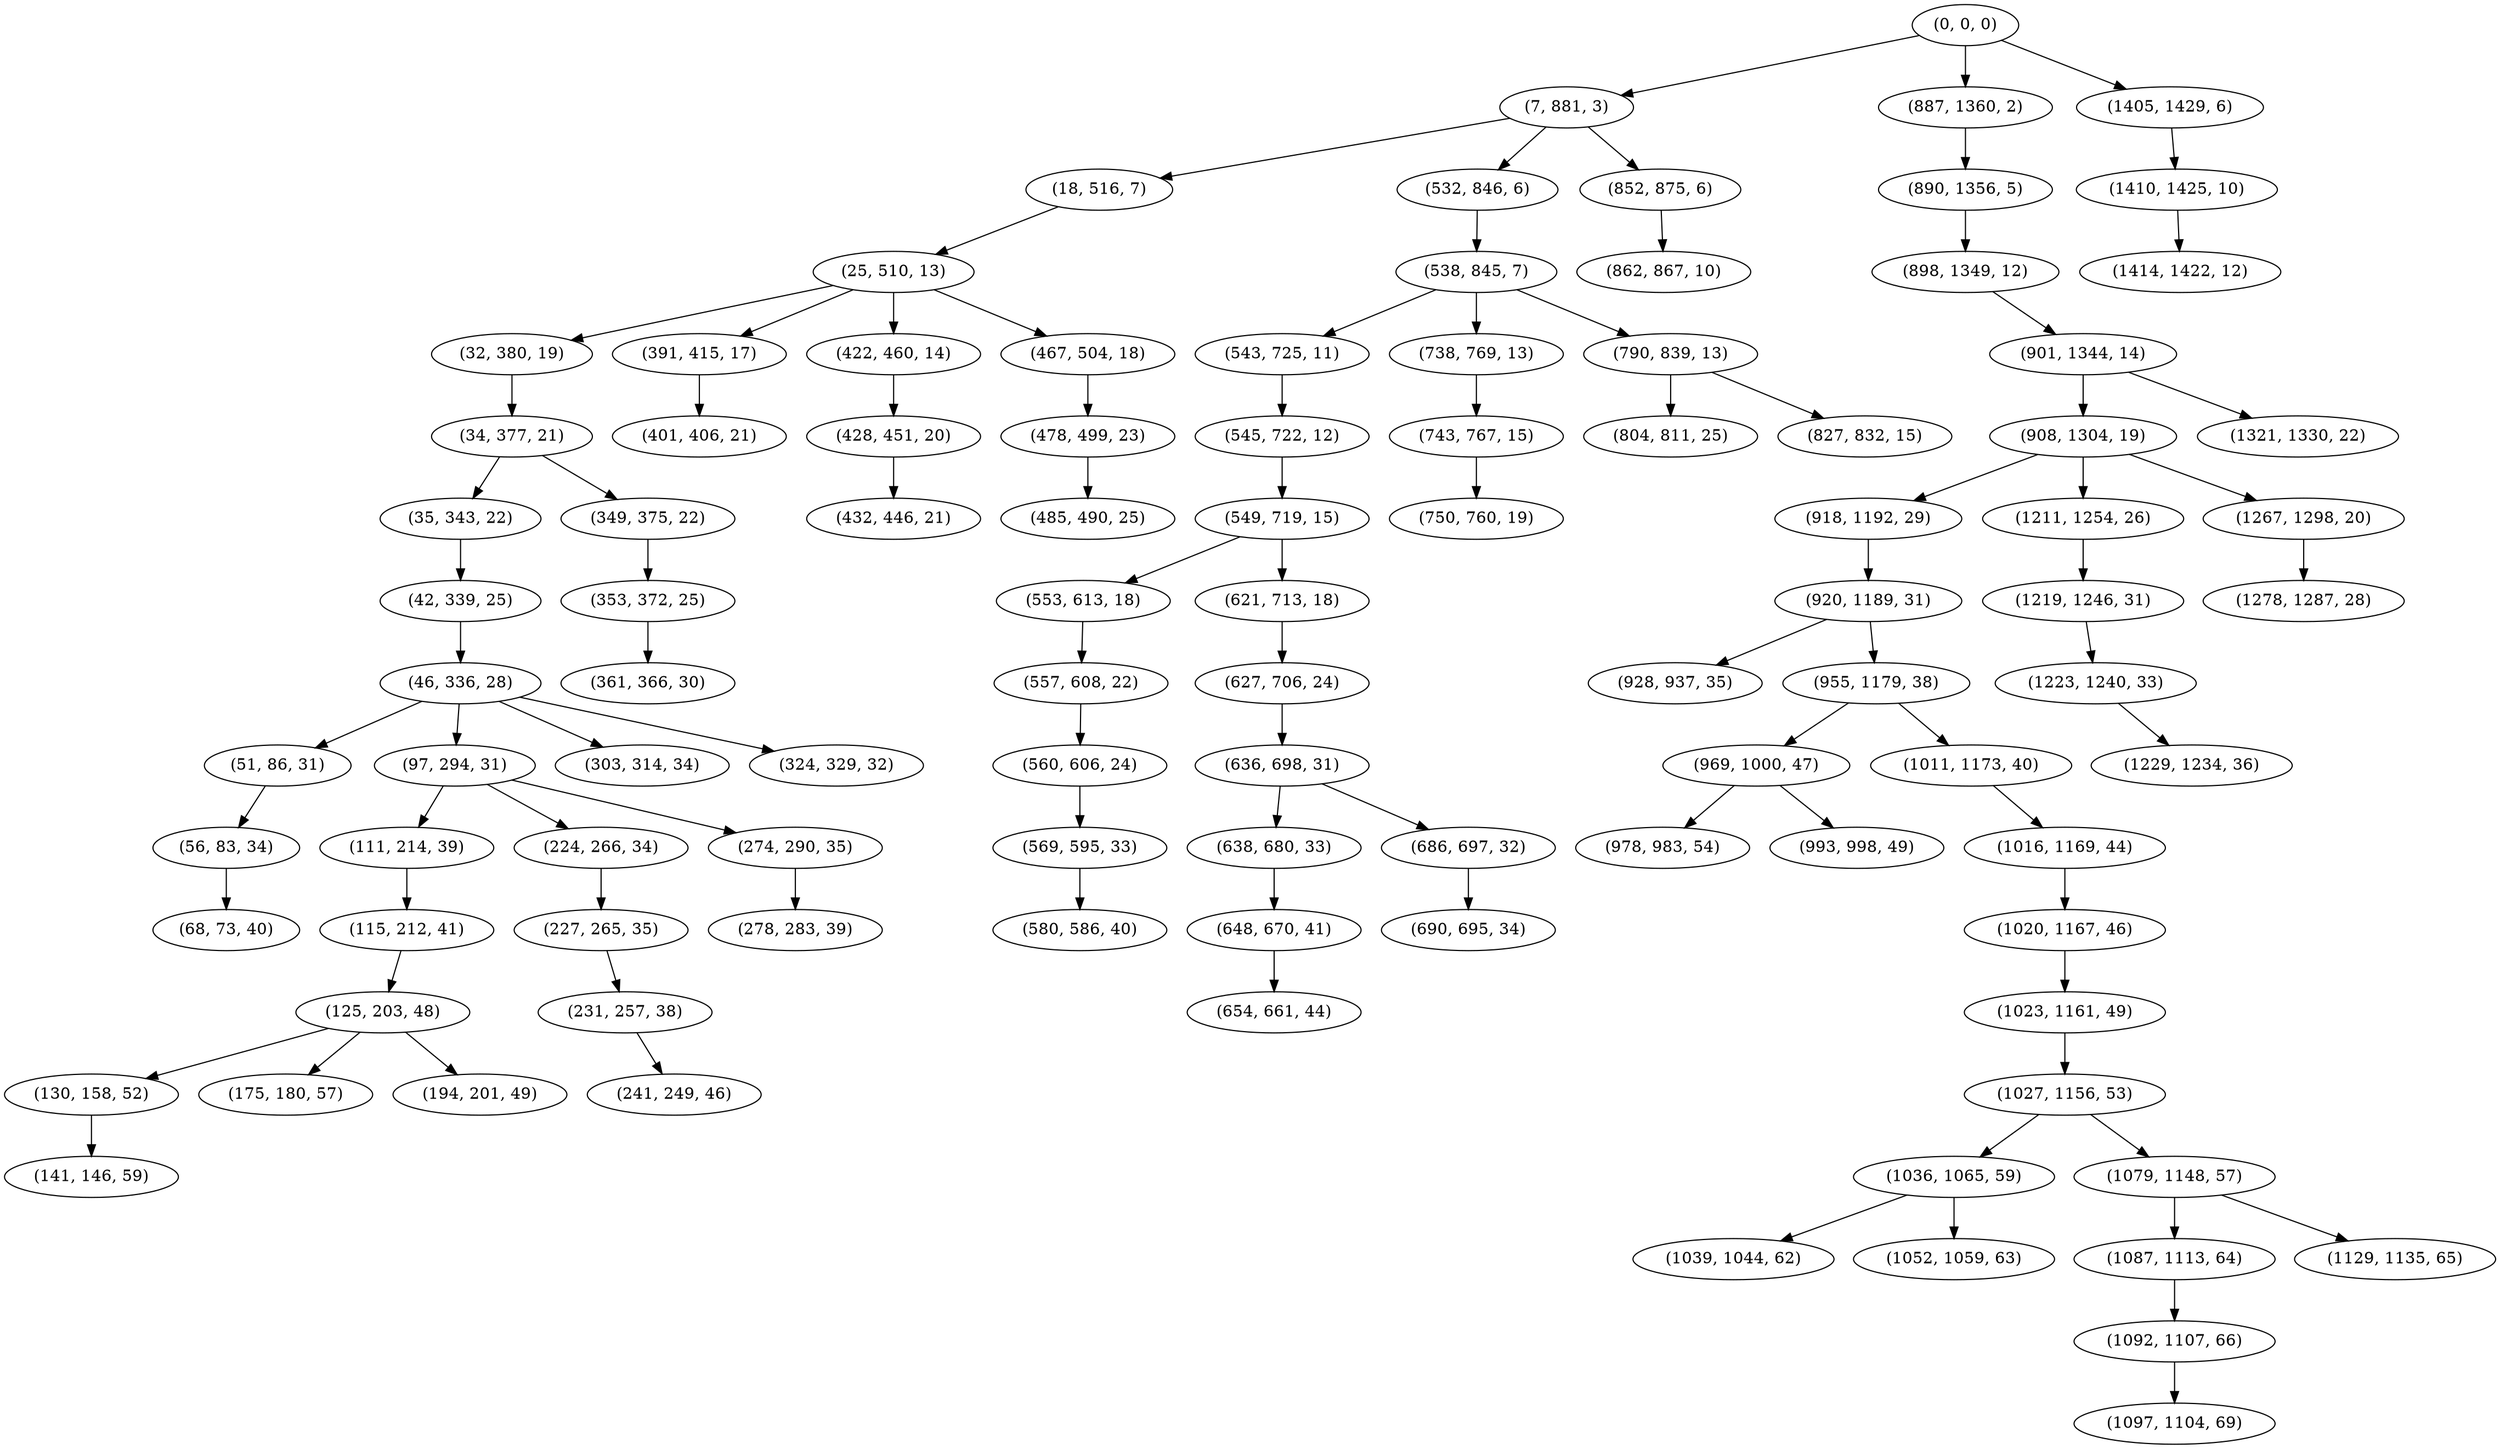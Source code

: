 digraph tree {
    "(0, 0, 0)";
    "(7, 881, 3)";
    "(18, 516, 7)";
    "(25, 510, 13)";
    "(32, 380, 19)";
    "(34, 377, 21)";
    "(35, 343, 22)";
    "(42, 339, 25)";
    "(46, 336, 28)";
    "(51, 86, 31)";
    "(56, 83, 34)";
    "(68, 73, 40)";
    "(97, 294, 31)";
    "(111, 214, 39)";
    "(115, 212, 41)";
    "(125, 203, 48)";
    "(130, 158, 52)";
    "(141, 146, 59)";
    "(175, 180, 57)";
    "(194, 201, 49)";
    "(224, 266, 34)";
    "(227, 265, 35)";
    "(231, 257, 38)";
    "(241, 249, 46)";
    "(274, 290, 35)";
    "(278, 283, 39)";
    "(303, 314, 34)";
    "(324, 329, 32)";
    "(349, 375, 22)";
    "(353, 372, 25)";
    "(361, 366, 30)";
    "(391, 415, 17)";
    "(401, 406, 21)";
    "(422, 460, 14)";
    "(428, 451, 20)";
    "(432, 446, 21)";
    "(467, 504, 18)";
    "(478, 499, 23)";
    "(485, 490, 25)";
    "(532, 846, 6)";
    "(538, 845, 7)";
    "(543, 725, 11)";
    "(545, 722, 12)";
    "(549, 719, 15)";
    "(553, 613, 18)";
    "(557, 608, 22)";
    "(560, 606, 24)";
    "(569, 595, 33)";
    "(580, 586, 40)";
    "(621, 713, 18)";
    "(627, 706, 24)";
    "(636, 698, 31)";
    "(638, 680, 33)";
    "(648, 670, 41)";
    "(654, 661, 44)";
    "(686, 697, 32)";
    "(690, 695, 34)";
    "(738, 769, 13)";
    "(743, 767, 15)";
    "(750, 760, 19)";
    "(790, 839, 13)";
    "(804, 811, 25)";
    "(827, 832, 15)";
    "(852, 875, 6)";
    "(862, 867, 10)";
    "(887, 1360, 2)";
    "(890, 1356, 5)";
    "(898, 1349, 12)";
    "(901, 1344, 14)";
    "(908, 1304, 19)";
    "(918, 1192, 29)";
    "(920, 1189, 31)";
    "(928, 937, 35)";
    "(955, 1179, 38)";
    "(969, 1000, 47)";
    "(978, 983, 54)";
    "(993, 998, 49)";
    "(1011, 1173, 40)";
    "(1016, 1169, 44)";
    "(1020, 1167, 46)";
    "(1023, 1161, 49)";
    "(1027, 1156, 53)";
    "(1036, 1065, 59)";
    "(1039, 1044, 62)";
    "(1052, 1059, 63)";
    "(1079, 1148, 57)";
    "(1087, 1113, 64)";
    "(1092, 1107, 66)";
    "(1097, 1104, 69)";
    "(1129, 1135, 65)";
    "(1211, 1254, 26)";
    "(1219, 1246, 31)";
    "(1223, 1240, 33)";
    "(1229, 1234, 36)";
    "(1267, 1298, 20)";
    "(1278, 1287, 28)";
    "(1321, 1330, 22)";
    "(1405, 1429, 6)";
    "(1410, 1425, 10)";
    "(1414, 1422, 12)";
    "(0, 0, 0)" -> "(7, 881, 3)";
    "(0, 0, 0)" -> "(887, 1360, 2)";
    "(0, 0, 0)" -> "(1405, 1429, 6)";
    "(7, 881, 3)" -> "(18, 516, 7)";
    "(7, 881, 3)" -> "(532, 846, 6)";
    "(7, 881, 3)" -> "(852, 875, 6)";
    "(18, 516, 7)" -> "(25, 510, 13)";
    "(25, 510, 13)" -> "(32, 380, 19)";
    "(25, 510, 13)" -> "(391, 415, 17)";
    "(25, 510, 13)" -> "(422, 460, 14)";
    "(25, 510, 13)" -> "(467, 504, 18)";
    "(32, 380, 19)" -> "(34, 377, 21)";
    "(34, 377, 21)" -> "(35, 343, 22)";
    "(34, 377, 21)" -> "(349, 375, 22)";
    "(35, 343, 22)" -> "(42, 339, 25)";
    "(42, 339, 25)" -> "(46, 336, 28)";
    "(46, 336, 28)" -> "(51, 86, 31)";
    "(46, 336, 28)" -> "(97, 294, 31)";
    "(46, 336, 28)" -> "(303, 314, 34)";
    "(46, 336, 28)" -> "(324, 329, 32)";
    "(51, 86, 31)" -> "(56, 83, 34)";
    "(56, 83, 34)" -> "(68, 73, 40)";
    "(97, 294, 31)" -> "(111, 214, 39)";
    "(97, 294, 31)" -> "(224, 266, 34)";
    "(97, 294, 31)" -> "(274, 290, 35)";
    "(111, 214, 39)" -> "(115, 212, 41)";
    "(115, 212, 41)" -> "(125, 203, 48)";
    "(125, 203, 48)" -> "(130, 158, 52)";
    "(125, 203, 48)" -> "(175, 180, 57)";
    "(125, 203, 48)" -> "(194, 201, 49)";
    "(130, 158, 52)" -> "(141, 146, 59)";
    "(224, 266, 34)" -> "(227, 265, 35)";
    "(227, 265, 35)" -> "(231, 257, 38)";
    "(231, 257, 38)" -> "(241, 249, 46)";
    "(274, 290, 35)" -> "(278, 283, 39)";
    "(349, 375, 22)" -> "(353, 372, 25)";
    "(353, 372, 25)" -> "(361, 366, 30)";
    "(391, 415, 17)" -> "(401, 406, 21)";
    "(422, 460, 14)" -> "(428, 451, 20)";
    "(428, 451, 20)" -> "(432, 446, 21)";
    "(467, 504, 18)" -> "(478, 499, 23)";
    "(478, 499, 23)" -> "(485, 490, 25)";
    "(532, 846, 6)" -> "(538, 845, 7)";
    "(538, 845, 7)" -> "(543, 725, 11)";
    "(538, 845, 7)" -> "(738, 769, 13)";
    "(538, 845, 7)" -> "(790, 839, 13)";
    "(543, 725, 11)" -> "(545, 722, 12)";
    "(545, 722, 12)" -> "(549, 719, 15)";
    "(549, 719, 15)" -> "(553, 613, 18)";
    "(549, 719, 15)" -> "(621, 713, 18)";
    "(553, 613, 18)" -> "(557, 608, 22)";
    "(557, 608, 22)" -> "(560, 606, 24)";
    "(560, 606, 24)" -> "(569, 595, 33)";
    "(569, 595, 33)" -> "(580, 586, 40)";
    "(621, 713, 18)" -> "(627, 706, 24)";
    "(627, 706, 24)" -> "(636, 698, 31)";
    "(636, 698, 31)" -> "(638, 680, 33)";
    "(636, 698, 31)" -> "(686, 697, 32)";
    "(638, 680, 33)" -> "(648, 670, 41)";
    "(648, 670, 41)" -> "(654, 661, 44)";
    "(686, 697, 32)" -> "(690, 695, 34)";
    "(738, 769, 13)" -> "(743, 767, 15)";
    "(743, 767, 15)" -> "(750, 760, 19)";
    "(790, 839, 13)" -> "(804, 811, 25)";
    "(790, 839, 13)" -> "(827, 832, 15)";
    "(852, 875, 6)" -> "(862, 867, 10)";
    "(887, 1360, 2)" -> "(890, 1356, 5)";
    "(890, 1356, 5)" -> "(898, 1349, 12)";
    "(898, 1349, 12)" -> "(901, 1344, 14)";
    "(901, 1344, 14)" -> "(908, 1304, 19)";
    "(901, 1344, 14)" -> "(1321, 1330, 22)";
    "(908, 1304, 19)" -> "(918, 1192, 29)";
    "(908, 1304, 19)" -> "(1211, 1254, 26)";
    "(908, 1304, 19)" -> "(1267, 1298, 20)";
    "(918, 1192, 29)" -> "(920, 1189, 31)";
    "(920, 1189, 31)" -> "(928, 937, 35)";
    "(920, 1189, 31)" -> "(955, 1179, 38)";
    "(955, 1179, 38)" -> "(969, 1000, 47)";
    "(955, 1179, 38)" -> "(1011, 1173, 40)";
    "(969, 1000, 47)" -> "(978, 983, 54)";
    "(969, 1000, 47)" -> "(993, 998, 49)";
    "(1011, 1173, 40)" -> "(1016, 1169, 44)";
    "(1016, 1169, 44)" -> "(1020, 1167, 46)";
    "(1020, 1167, 46)" -> "(1023, 1161, 49)";
    "(1023, 1161, 49)" -> "(1027, 1156, 53)";
    "(1027, 1156, 53)" -> "(1036, 1065, 59)";
    "(1027, 1156, 53)" -> "(1079, 1148, 57)";
    "(1036, 1065, 59)" -> "(1039, 1044, 62)";
    "(1036, 1065, 59)" -> "(1052, 1059, 63)";
    "(1079, 1148, 57)" -> "(1087, 1113, 64)";
    "(1079, 1148, 57)" -> "(1129, 1135, 65)";
    "(1087, 1113, 64)" -> "(1092, 1107, 66)";
    "(1092, 1107, 66)" -> "(1097, 1104, 69)";
    "(1211, 1254, 26)" -> "(1219, 1246, 31)";
    "(1219, 1246, 31)" -> "(1223, 1240, 33)";
    "(1223, 1240, 33)" -> "(1229, 1234, 36)";
    "(1267, 1298, 20)" -> "(1278, 1287, 28)";
    "(1405, 1429, 6)" -> "(1410, 1425, 10)";
    "(1410, 1425, 10)" -> "(1414, 1422, 12)";
}
